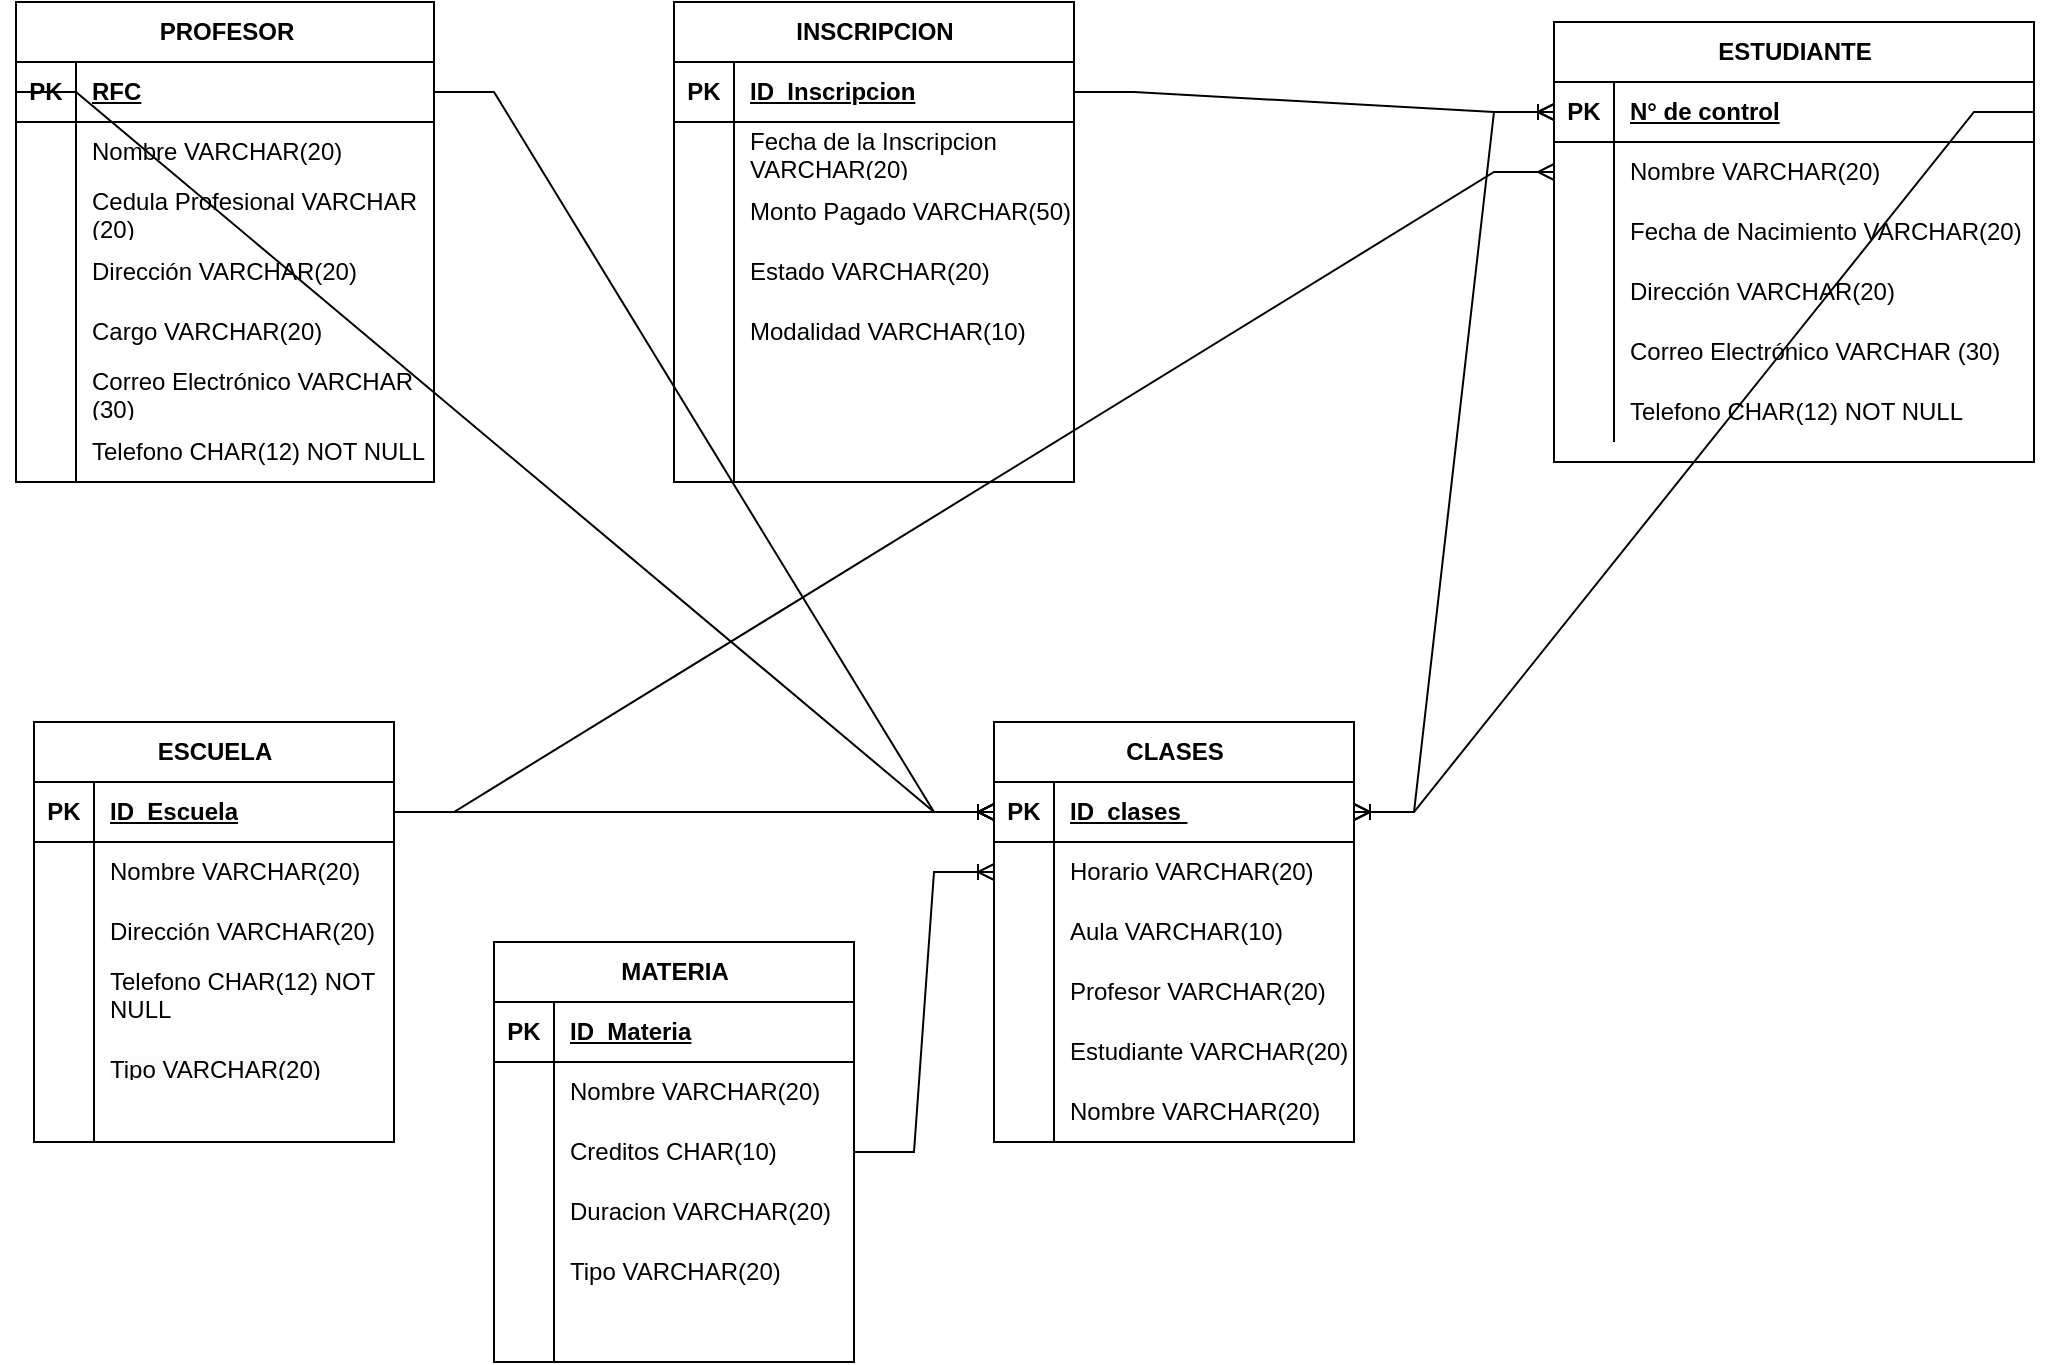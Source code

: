 <mxfile pages="2">
    <diagram id="R2lEEEUBdFMjLlhIrx00" name="Page-1">
        <mxGraphModel dx="1066" dy="804" grid="1" gridSize="10" guides="1" tooltips="1" connect="1" arrows="1" fold="1" page="1" pageScale="1" pageWidth="850" pageHeight="1100" math="0" shadow="0" extFonts="Permanent Marker^https://fonts.googleapis.com/css?family=Permanent+Marker">
            <root>
                <mxCell id="0"/>
                <mxCell id="1" parent="0"/>
                <mxCell id="OTSN-Emx2TomPqrCjVRR-14" value="INSCRIPCION" style="shape=table;startSize=30;container=1;collapsible=1;childLayout=tableLayout;fixedRows=1;rowLines=0;fontStyle=1;align=center;resizeLast=1;html=1;" parent="1" vertex="1">
                    <mxGeometry x="400" y="40" width="200" height="240" as="geometry"/>
                </mxCell>
                <mxCell id="OTSN-Emx2TomPqrCjVRR-15" value="" style="shape=tableRow;horizontal=0;startSize=0;swimlaneHead=0;swimlaneBody=0;fillColor=none;collapsible=0;dropTarget=0;points=[[0,0.5],[1,0.5]];portConstraint=eastwest;top=0;left=0;right=0;bottom=1;" parent="OTSN-Emx2TomPqrCjVRR-14" vertex="1">
                    <mxGeometry y="30" width="200" height="30" as="geometry"/>
                </mxCell>
                <mxCell id="OTSN-Emx2TomPqrCjVRR-16" value="PK" style="shape=partialRectangle;connectable=0;fillColor=none;top=0;left=0;bottom=0;right=0;fontStyle=1;overflow=hidden;whiteSpace=wrap;html=1;" parent="OTSN-Emx2TomPqrCjVRR-15" vertex="1">
                    <mxGeometry width="30" height="30" as="geometry">
                        <mxRectangle width="30" height="30" as="alternateBounds"/>
                    </mxGeometry>
                </mxCell>
                <mxCell id="OTSN-Emx2TomPqrCjVRR-17" value="ID_Inscripcion" style="shape=partialRectangle;connectable=0;fillColor=none;top=0;left=0;bottom=0;right=0;align=left;spacingLeft=6;fontStyle=5;overflow=hidden;whiteSpace=wrap;html=1;" parent="OTSN-Emx2TomPqrCjVRR-15" vertex="1">
                    <mxGeometry x="30" width="170" height="30" as="geometry">
                        <mxRectangle width="170" height="30" as="alternateBounds"/>
                    </mxGeometry>
                </mxCell>
                <mxCell id="OTSN-Emx2TomPqrCjVRR-18" value="" style="shape=tableRow;horizontal=0;startSize=0;swimlaneHead=0;swimlaneBody=0;fillColor=none;collapsible=0;dropTarget=0;points=[[0,0.5],[1,0.5]];portConstraint=eastwest;top=0;left=0;right=0;bottom=0;" parent="OTSN-Emx2TomPqrCjVRR-14" vertex="1">
                    <mxGeometry y="60" width="200" height="30" as="geometry"/>
                </mxCell>
                <mxCell id="OTSN-Emx2TomPqrCjVRR-19" value="" style="shape=partialRectangle;connectable=0;fillColor=none;top=0;left=0;bottom=0;right=0;editable=1;overflow=hidden;whiteSpace=wrap;html=1;" parent="OTSN-Emx2TomPqrCjVRR-18" vertex="1">
                    <mxGeometry width="30" height="30" as="geometry">
                        <mxRectangle width="30" height="30" as="alternateBounds"/>
                    </mxGeometry>
                </mxCell>
                <mxCell id="OTSN-Emx2TomPqrCjVRR-20" value="Fecha de la Inscripcion VARCHAR(20)" style="shape=partialRectangle;connectable=0;fillColor=none;top=0;left=0;bottom=0;right=0;align=left;spacingLeft=6;overflow=hidden;whiteSpace=wrap;html=1;" parent="OTSN-Emx2TomPqrCjVRR-18" vertex="1">
                    <mxGeometry x="30" width="170" height="30" as="geometry">
                        <mxRectangle width="170" height="30" as="alternateBounds"/>
                    </mxGeometry>
                </mxCell>
                <mxCell id="OTSN-Emx2TomPqrCjVRR-21" value="" style="shape=tableRow;horizontal=0;startSize=0;swimlaneHead=0;swimlaneBody=0;fillColor=none;collapsible=0;dropTarget=0;points=[[0,0.5],[1,0.5]];portConstraint=eastwest;top=0;left=0;right=0;bottom=0;" parent="OTSN-Emx2TomPqrCjVRR-14" vertex="1">
                    <mxGeometry y="90" width="200" height="30" as="geometry"/>
                </mxCell>
                <mxCell id="OTSN-Emx2TomPqrCjVRR-22" value="" style="shape=partialRectangle;connectable=0;fillColor=none;top=0;left=0;bottom=0;right=0;editable=1;overflow=hidden;whiteSpace=wrap;html=1;" parent="OTSN-Emx2TomPqrCjVRR-21" vertex="1">
                    <mxGeometry width="30" height="30" as="geometry">
                        <mxRectangle width="30" height="30" as="alternateBounds"/>
                    </mxGeometry>
                </mxCell>
                <mxCell id="OTSN-Emx2TomPqrCjVRR-23" value="Monto Pagado VARCHAR(50)" style="shape=partialRectangle;connectable=0;fillColor=none;top=0;left=0;bottom=0;right=0;align=left;spacingLeft=6;overflow=hidden;whiteSpace=wrap;html=1;" parent="OTSN-Emx2TomPqrCjVRR-21" vertex="1">
                    <mxGeometry x="30" width="170" height="30" as="geometry">
                        <mxRectangle width="170" height="30" as="alternateBounds"/>
                    </mxGeometry>
                </mxCell>
                <mxCell id="OTSN-Emx2TomPqrCjVRR-24" value="" style="shape=tableRow;horizontal=0;startSize=0;swimlaneHead=0;swimlaneBody=0;fillColor=none;collapsible=0;dropTarget=0;points=[[0,0.5],[1,0.5]];portConstraint=eastwest;top=0;left=0;right=0;bottom=0;" parent="OTSN-Emx2TomPqrCjVRR-14" vertex="1">
                    <mxGeometry y="120" width="200" height="30" as="geometry"/>
                </mxCell>
                <mxCell id="OTSN-Emx2TomPqrCjVRR-25" value="" style="shape=partialRectangle;connectable=0;fillColor=none;top=0;left=0;bottom=0;right=0;editable=1;overflow=hidden;whiteSpace=wrap;html=1;" parent="OTSN-Emx2TomPqrCjVRR-24" vertex="1">
                    <mxGeometry width="30" height="30" as="geometry">
                        <mxRectangle width="30" height="30" as="alternateBounds"/>
                    </mxGeometry>
                </mxCell>
                <mxCell id="OTSN-Emx2TomPqrCjVRR-26" value="Estado VARCHAR(20)" style="shape=partialRectangle;connectable=0;fillColor=none;top=0;left=0;bottom=0;right=0;align=left;spacingLeft=6;overflow=hidden;whiteSpace=wrap;html=1;" parent="OTSN-Emx2TomPqrCjVRR-24" vertex="1">
                    <mxGeometry x="30" width="170" height="30" as="geometry">
                        <mxRectangle width="170" height="30" as="alternateBounds"/>
                    </mxGeometry>
                </mxCell>
                <mxCell id="OTSN-Emx2TomPqrCjVRR-98" style="shape=tableRow;horizontal=0;startSize=0;swimlaneHead=0;swimlaneBody=0;fillColor=none;collapsible=0;dropTarget=0;points=[[0,0.5],[1,0.5]];portConstraint=eastwest;top=0;left=0;right=0;bottom=0;" parent="OTSN-Emx2TomPqrCjVRR-14" vertex="1">
                    <mxGeometry y="150" width="200" height="30" as="geometry"/>
                </mxCell>
                <mxCell id="OTSN-Emx2TomPqrCjVRR-99" style="shape=partialRectangle;connectable=0;fillColor=none;top=0;left=0;bottom=0;right=0;editable=1;overflow=hidden;whiteSpace=wrap;html=1;" parent="OTSN-Emx2TomPqrCjVRR-98" vertex="1">
                    <mxGeometry width="30" height="30" as="geometry">
                        <mxRectangle width="30" height="30" as="alternateBounds"/>
                    </mxGeometry>
                </mxCell>
                <mxCell id="OTSN-Emx2TomPqrCjVRR-100" value="Modalidad VARCHAR(10)" style="shape=partialRectangle;connectable=0;fillColor=none;top=0;left=0;bottom=0;right=0;align=left;spacingLeft=6;overflow=hidden;whiteSpace=wrap;html=1;" parent="OTSN-Emx2TomPqrCjVRR-98" vertex="1">
                    <mxGeometry x="30" width="170" height="30" as="geometry">
                        <mxRectangle width="170" height="30" as="alternateBounds"/>
                    </mxGeometry>
                </mxCell>
                <mxCell id="OTSN-Emx2TomPqrCjVRR-101" style="shape=tableRow;horizontal=0;startSize=0;swimlaneHead=0;swimlaneBody=0;fillColor=none;collapsible=0;dropTarget=0;points=[[0,0.5],[1,0.5]];portConstraint=eastwest;top=0;left=0;right=0;bottom=0;" parent="OTSN-Emx2TomPqrCjVRR-14" vertex="1">
                    <mxGeometry y="180" width="200" height="30" as="geometry"/>
                </mxCell>
                <mxCell id="OTSN-Emx2TomPqrCjVRR-102" style="shape=partialRectangle;connectable=0;fillColor=none;top=0;left=0;bottom=0;right=0;editable=1;overflow=hidden;whiteSpace=wrap;html=1;" parent="OTSN-Emx2TomPqrCjVRR-101" vertex="1">
                    <mxGeometry width="30" height="30" as="geometry">
                        <mxRectangle width="30" height="30" as="alternateBounds"/>
                    </mxGeometry>
                </mxCell>
                <mxCell id="OTSN-Emx2TomPqrCjVRR-103" style="shape=partialRectangle;connectable=0;fillColor=none;top=0;left=0;bottom=0;right=0;align=left;spacingLeft=6;overflow=hidden;whiteSpace=wrap;html=1;" parent="OTSN-Emx2TomPqrCjVRR-101" vertex="1">
                    <mxGeometry x="30" width="170" height="30" as="geometry">
                        <mxRectangle width="170" height="30" as="alternateBounds"/>
                    </mxGeometry>
                </mxCell>
                <mxCell id="OTSN-Emx2TomPqrCjVRR-139" style="shape=tableRow;horizontal=0;startSize=0;swimlaneHead=0;swimlaneBody=0;fillColor=none;collapsible=0;dropTarget=0;points=[[0,0.5],[1,0.5]];portConstraint=eastwest;top=0;left=0;right=0;bottom=0;" parent="OTSN-Emx2TomPqrCjVRR-14" vertex="1">
                    <mxGeometry y="210" width="200" height="30" as="geometry"/>
                </mxCell>
                <mxCell id="OTSN-Emx2TomPqrCjVRR-140" style="shape=partialRectangle;connectable=0;fillColor=none;top=0;left=0;bottom=0;right=0;editable=1;overflow=hidden;whiteSpace=wrap;html=1;" parent="OTSN-Emx2TomPqrCjVRR-139" vertex="1">
                    <mxGeometry width="30" height="30" as="geometry">
                        <mxRectangle width="30" height="30" as="alternateBounds"/>
                    </mxGeometry>
                </mxCell>
                <mxCell id="OTSN-Emx2TomPqrCjVRR-141" style="shape=partialRectangle;connectable=0;fillColor=none;top=0;left=0;bottom=0;right=0;align=left;spacingLeft=6;overflow=hidden;whiteSpace=wrap;html=1;" parent="OTSN-Emx2TomPqrCjVRR-139" vertex="1">
                    <mxGeometry x="30" width="170" height="30" as="geometry">
                        <mxRectangle width="170" height="30" as="alternateBounds"/>
                    </mxGeometry>
                </mxCell>
                <mxCell id="OTSN-Emx2TomPqrCjVRR-27" value="ESTUDIANTE" style="shape=table;startSize=30;container=1;collapsible=1;childLayout=tableLayout;fixedRows=1;rowLines=0;fontStyle=1;align=center;resizeLast=1;html=1;" parent="1" vertex="1">
                    <mxGeometry x="840" y="50" width="240" height="220" as="geometry"/>
                </mxCell>
                <mxCell id="OTSN-Emx2TomPqrCjVRR-28" value="" style="shape=tableRow;horizontal=0;startSize=0;swimlaneHead=0;swimlaneBody=0;fillColor=none;collapsible=0;dropTarget=0;points=[[0,0.5],[1,0.5]];portConstraint=eastwest;top=0;left=0;right=0;bottom=1;" parent="OTSN-Emx2TomPqrCjVRR-27" vertex="1">
                    <mxGeometry y="30" width="240" height="30" as="geometry"/>
                </mxCell>
                <mxCell id="OTSN-Emx2TomPqrCjVRR-29" value="PK" style="shape=partialRectangle;connectable=0;fillColor=none;top=0;left=0;bottom=0;right=0;fontStyle=1;overflow=hidden;whiteSpace=wrap;html=1;" parent="OTSN-Emx2TomPqrCjVRR-28" vertex="1">
                    <mxGeometry width="30" height="30" as="geometry">
                        <mxRectangle width="30" height="30" as="alternateBounds"/>
                    </mxGeometry>
                </mxCell>
                <mxCell id="OTSN-Emx2TomPqrCjVRR-30" value="N° de control" style="shape=partialRectangle;connectable=0;fillColor=none;top=0;left=0;bottom=0;right=0;align=left;spacingLeft=6;fontStyle=5;overflow=hidden;whiteSpace=wrap;html=1;" parent="OTSN-Emx2TomPqrCjVRR-28" vertex="1">
                    <mxGeometry x="30" width="210" height="30" as="geometry">
                        <mxRectangle width="210" height="30" as="alternateBounds"/>
                    </mxGeometry>
                </mxCell>
                <mxCell id="OTSN-Emx2TomPqrCjVRR-31" value="" style="shape=tableRow;horizontal=0;startSize=0;swimlaneHead=0;swimlaneBody=0;fillColor=none;collapsible=0;dropTarget=0;points=[[0,0.5],[1,0.5]];portConstraint=eastwest;top=0;left=0;right=0;bottom=0;" parent="OTSN-Emx2TomPqrCjVRR-27" vertex="1">
                    <mxGeometry y="60" width="240" height="30" as="geometry"/>
                </mxCell>
                <mxCell id="OTSN-Emx2TomPqrCjVRR-32" value="" style="shape=partialRectangle;connectable=0;fillColor=none;top=0;left=0;bottom=0;right=0;editable=1;overflow=hidden;whiteSpace=wrap;html=1;" parent="OTSN-Emx2TomPqrCjVRR-31" vertex="1">
                    <mxGeometry width="30" height="30" as="geometry">
                        <mxRectangle width="30" height="30" as="alternateBounds"/>
                    </mxGeometry>
                </mxCell>
                <mxCell id="OTSN-Emx2TomPqrCjVRR-33" value="Nombre&amp;nbsp;VARCHAR(20)" style="shape=partialRectangle;connectable=0;fillColor=none;top=0;left=0;bottom=0;right=0;align=left;spacingLeft=6;overflow=hidden;whiteSpace=wrap;html=1;" parent="OTSN-Emx2TomPqrCjVRR-31" vertex="1">
                    <mxGeometry x="30" width="210" height="30" as="geometry">
                        <mxRectangle width="210" height="30" as="alternateBounds"/>
                    </mxGeometry>
                </mxCell>
                <mxCell id="OTSN-Emx2TomPqrCjVRR-34" value="" style="shape=tableRow;horizontal=0;startSize=0;swimlaneHead=0;swimlaneBody=0;fillColor=none;collapsible=0;dropTarget=0;points=[[0,0.5],[1,0.5]];portConstraint=eastwest;top=0;left=0;right=0;bottom=0;" parent="OTSN-Emx2TomPqrCjVRR-27" vertex="1">
                    <mxGeometry y="90" width="240" height="30" as="geometry"/>
                </mxCell>
                <mxCell id="OTSN-Emx2TomPqrCjVRR-35" value="" style="shape=partialRectangle;connectable=0;fillColor=none;top=0;left=0;bottom=0;right=0;editable=1;overflow=hidden;whiteSpace=wrap;html=1;" parent="OTSN-Emx2TomPqrCjVRR-34" vertex="1">
                    <mxGeometry width="30" height="30" as="geometry">
                        <mxRectangle width="30" height="30" as="alternateBounds"/>
                    </mxGeometry>
                </mxCell>
                <mxCell id="OTSN-Emx2TomPqrCjVRR-36" value="Fecha de Nacimiento VARCHAR(20)" style="shape=partialRectangle;connectable=0;fillColor=none;top=0;left=0;bottom=0;right=0;align=left;spacingLeft=6;overflow=hidden;whiteSpace=wrap;html=1;" parent="OTSN-Emx2TomPqrCjVRR-34" vertex="1">
                    <mxGeometry x="30" width="210" height="30" as="geometry">
                        <mxRectangle width="210" height="30" as="alternateBounds"/>
                    </mxGeometry>
                </mxCell>
                <mxCell id="OTSN-Emx2TomPqrCjVRR-37" value="" style="shape=tableRow;horizontal=0;startSize=0;swimlaneHead=0;swimlaneBody=0;fillColor=none;collapsible=0;dropTarget=0;points=[[0,0.5],[1,0.5]];portConstraint=eastwest;top=0;left=0;right=0;bottom=0;" parent="OTSN-Emx2TomPqrCjVRR-27" vertex="1">
                    <mxGeometry y="120" width="240" height="30" as="geometry"/>
                </mxCell>
                <mxCell id="OTSN-Emx2TomPqrCjVRR-38" value="" style="shape=partialRectangle;connectable=0;fillColor=none;top=0;left=0;bottom=0;right=0;editable=1;overflow=hidden;whiteSpace=wrap;html=1;" parent="OTSN-Emx2TomPqrCjVRR-37" vertex="1">
                    <mxGeometry width="30" height="30" as="geometry">
                        <mxRectangle width="30" height="30" as="alternateBounds"/>
                    </mxGeometry>
                </mxCell>
                <mxCell id="OTSN-Emx2TomPqrCjVRR-39" value="Dirección&amp;nbsp;VARCHAR(20)" style="shape=partialRectangle;connectable=0;fillColor=none;top=0;left=0;bottom=0;right=0;align=left;spacingLeft=6;overflow=hidden;whiteSpace=wrap;html=1;" parent="OTSN-Emx2TomPqrCjVRR-37" vertex="1">
                    <mxGeometry x="30" width="210" height="30" as="geometry">
                        <mxRectangle width="210" height="30" as="alternateBounds"/>
                    </mxGeometry>
                </mxCell>
                <mxCell id="OTSN-Emx2TomPqrCjVRR-104" style="shape=tableRow;horizontal=0;startSize=0;swimlaneHead=0;swimlaneBody=0;fillColor=none;collapsible=0;dropTarget=0;points=[[0,0.5],[1,0.5]];portConstraint=eastwest;top=0;left=0;right=0;bottom=0;" parent="OTSN-Emx2TomPqrCjVRR-27" vertex="1">
                    <mxGeometry y="150" width="240" height="30" as="geometry"/>
                </mxCell>
                <mxCell id="OTSN-Emx2TomPqrCjVRR-105" style="shape=partialRectangle;connectable=0;fillColor=none;top=0;left=0;bottom=0;right=0;editable=1;overflow=hidden;whiteSpace=wrap;html=1;" parent="OTSN-Emx2TomPqrCjVRR-104" vertex="1">
                    <mxGeometry width="30" height="30" as="geometry">
                        <mxRectangle width="30" height="30" as="alternateBounds"/>
                    </mxGeometry>
                </mxCell>
                <mxCell id="OTSN-Emx2TomPqrCjVRR-106" value="Correo Electrónico&amp;nbsp;VARCHAR (30)" style="shape=partialRectangle;connectable=0;fillColor=none;top=0;left=0;bottom=0;right=0;align=left;spacingLeft=6;overflow=hidden;whiteSpace=wrap;html=1;" parent="OTSN-Emx2TomPqrCjVRR-104" vertex="1">
                    <mxGeometry x="30" width="210" height="30" as="geometry">
                        <mxRectangle width="210" height="30" as="alternateBounds"/>
                    </mxGeometry>
                </mxCell>
                <mxCell id="OTSN-Emx2TomPqrCjVRR-107" style="shape=tableRow;horizontal=0;startSize=0;swimlaneHead=0;swimlaneBody=0;fillColor=none;collapsible=0;dropTarget=0;points=[[0,0.5],[1,0.5]];portConstraint=eastwest;top=0;left=0;right=0;bottom=0;" parent="OTSN-Emx2TomPqrCjVRR-27" vertex="1">
                    <mxGeometry y="180" width="240" height="30" as="geometry"/>
                </mxCell>
                <mxCell id="OTSN-Emx2TomPqrCjVRR-108" value="" style="shape=partialRectangle;connectable=0;fillColor=none;top=0;left=0;bottom=0;right=0;editable=1;overflow=hidden;whiteSpace=wrap;html=1;" parent="OTSN-Emx2TomPqrCjVRR-107" vertex="1">
                    <mxGeometry width="30" height="30" as="geometry">
                        <mxRectangle width="30" height="30" as="alternateBounds"/>
                    </mxGeometry>
                </mxCell>
                <mxCell id="OTSN-Emx2TomPqrCjVRR-109" value="Telefono CHAR(12) NOT NULL" style="shape=partialRectangle;connectable=0;fillColor=none;top=0;left=0;bottom=0;right=0;align=left;spacingLeft=6;overflow=hidden;whiteSpace=wrap;html=1;" parent="OTSN-Emx2TomPqrCjVRR-107" vertex="1">
                    <mxGeometry x="30" width="210" height="30" as="geometry">
                        <mxRectangle width="210" height="30" as="alternateBounds"/>
                    </mxGeometry>
                </mxCell>
                <mxCell id="OTSN-Emx2TomPqrCjVRR-53" value="MATERIA" style="shape=table;startSize=30;container=1;collapsible=1;childLayout=tableLayout;fixedRows=1;rowLines=0;fontStyle=1;align=center;resizeLast=1;html=1;" parent="1" vertex="1">
                    <mxGeometry x="310" y="510" width="180" height="210" as="geometry"/>
                </mxCell>
                <mxCell id="OTSN-Emx2TomPqrCjVRR-54" value="" style="shape=tableRow;horizontal=0;startSize=0;swimlaneHead=0;swimlaneBody=0;fillColor=none;collapsible=0;dropTarget=0;points=[[0,0.5],[1,0.5]];portConstraint=eastwest;top=0;left=0;right=0;bottom=1;" parent="OTSN-Emx2TomPqrCjVRR-53" vertex="1">
                    <mxGeometry y="30" width="180" height="30" as="geometry"/>
                </mxCell>
                <mxCell id="OTSN-Emx2TomPqrCjVRR-55" value="PK" style="shape=partialRectangle;connectable=0;fillColor=none;top=0;left=0;bottom=0;right=0;fontStyle=1;overflow=hidden;whiteSpace=wrap;html=1;" parent="OTSN-Emx2TomPqrCjVRR-54" vertex="1">
                    <mxGeometry width="30" height="30" as="geometry">
                        <mxRectangle width="30" height="30" as="alternateBounds"/>
                    </mxGeometry>
                </mxCell>
                <mxCell id="OTSN-Emx2TomPqrCjVRR-56" value="ID_Materia" style="shape=partialRectangle;connectable=0;fillColor=none;top=0;left=0;bottom=0;right=0;align=left;spacingLeft=6;fontStyle=5;overflow=hidden;whiteSpace=wrap;html=1;" parent="OTSN-Emx2TomPqrCjVRR-54" vertex="1">
                    <mxGeometry x="30" width="150" height="30" as="geometry">
                        <mxRectangle width="150" height="30" as="alternateBounds"/>
                    </mxGeometry>
                </mxCell>
                <mxCell id="OTSN-Emx2TomPqrCjVRR-57" value="" style="shape=tableRow;horizontal=0;startSize=0;swimlaneHead=0;swimlaneBody=0;fillColor=none;collapsible=0;dropTarget=0;points=[[0,0.5],[1,0.5]];portConstraint=eastwest;top=0;left=0;right=0;bottom=0;" parent="OTSN-Emx2TomPqrCjVRR-53" vertex="1">
                    <mxGeometry y="60" width="180" height="30" as="geometry"/>
                </mxCell>
                <mxCell id="OTSN-Emx2TomPqrCjVRR-58" value="" style="shape=partialRectangle;connectable=0;fillColor=none;top=0;left=0;bottom=0;right=0;editable=1;overflow=hidden;whiteSpace=wrap;html=1;" parent="OTSN-Emx2TomPqrCjVRR-57" vertex="1">
                    <mxGeometry width="30" height="30" as="geometry">
                        <mxRectangle width="30" height="30" as="alternateBounds"/>
                    </mxGeometry>
                </mxCell>
                <mxCell id="OTSN-Emx2TomPqrCjVRR-59" value="Nombre VARCHAR(20)" style="shape=partialRectangle;connectable=0;fillColor=none;top=0;left=0;bottom=0;right=0;align=left;spacingLeft=6;overflow=hidden;whiteSpace=wrap;html=1;" parent="OTSN-Emx2TomPqrCjVRR-57" vertex="1">
                    <mxGeometry x="30" width="150" height="30" as="geometry">
                        <mxRectangle width="150" height="30" as="alternateBounds"/>
                    </mxGeometry>
                </mxCell>
                <mxCell id="OTSN-Emx2TomPqrCjVRR-60" value="" style="shape=tableRow;horizontal=0;startSize=0;swimlaneHead=0;swimlaneBody=0;fillColor=none;collapsible=0;dropTarget=0;points=[[0,0.5],[1,0.5]];portConstraint=eastwest;top=0;left=0;right=0;bottom=0;" parent="OTSN-Emx2TomPqrCjVRR-53" vertex="1">
                    <mxGeometry y="90" width="180" height="30" as="geometry"/>
                </mxCell>
                <mxCell id="OTSN-Emx2TomPqrCjVRR-61" value="" style="shape=partialRectangle;connectable=0;fillColor=none;top=0;left=0;bottom=0;right=0;editable=1;overflow=hidden;whiteSpace=wrap;html=1;" parent="OTSN-Emx2TomPqrCjVRR-60" vertex="1">
                    <mxGeometry width="30" height="30" as="geometry">
                        <mxRectangle width="30" height="30" as="alternateBounds"/>
                    </mxGeometry>
                </mxCell>
                <mxCell id="OTSN-Emx2TomPqrCjVRR-62" value="Creditos CHAR(10)" style="shape=partialRectangle;connectable=0;fillColor=none;top=0;left=0;bottom=0;right=0;align=left;spacingLeft=6;overflow=hidden;whiteSpace=wrap;html=1;" parent="OTSN-Emx2TomPqrCjVRR-60" vertex="1">
                    <mxGeometry x="30" width="150" height="30" as="geometry">
                        <mxRectangle width="150" height="30" as="alternateBounds"/>
                    </mxGeometry>
                </mxCell>
                <mxCell id="OTSN-Emx2TomPqrCjVRR-63" value="" style="shape=tableRow;horizontal=0;startSize=0;swimlaneHead=0;swimlaneBody=0;fillColor=none;collapsible=0;dropTarget=0;points=[[0,0.5],[1,0.5]];portConstraint=eastwest;top=0;left=0;right=0;bottom=0;" parent="OTSN-Emx2TomPqrCjVRR-53" vertex="1">
                    <mxGeometry y="120" width="180" height="30" as="geometry"/>
                </mxCell>
                <mxCell id="OTSN-Emx2TomPqrCjVRR-64" value="" style="shape=partialRectangle;connectable=0;fillColor=none;top=0;left=0;bottom=0;right=0;editable=1;overflow=hidden;whiteSpace=wrap;html=1;" parent="OTSN-Emx2TomPqrCjVRR-63" vertex="1">
                    <mxGeometry width="30" height="30" as="geometry">
                        <mxRectangle width="30" height="30" as="alternateBounds"/>
                    </mxGeometry>
                </mxCell>
                <mxCell id="OTSN-Emx2TomPqrCjVRR-65" value="Duracion VARCHAR(20)" style="shape=partialRectangle;connectable=0;fillColor=none;top=0;left=0;bottom=0;right=0;align=left;spacingLeft=6;overflow=hidden;whiteSpace=wrap;html=1;" parent="OTSN-Emx2TomPqrCjVRR-63" vertex="1">
                    <mxGeometry x="30" width="150" height="30" as="geometry">
                        <mxRectangle width="150" height="30" as="alternateBounds"/>
                    </mxGeometry>
                </mxCell>
                <mxCell id="OTSN-Emx2TomPqrCjVRR-148" style="shape=tableRow;horizontal=0;startSize=0;swimlaneHead=0;swimlaneBody=0;fillColor=none;collapsible=0;dropTarget=0;points=[[0,0.5],[1,0.5]];portConstraint=eastwest;top=0;left=0;right=0;bottom=0;" parent="OTSN-Emx2TomPqrCjVRR-53" vertex="1">
                    <mxGeometry y="150" width="180" height="30" as="geometry"/>
                </mxCell>
                <mxCell id="OTSN-Emx2TomPqrCjVRR-149" style="shape=partialRectangle;connectable=0;fillColor=none;top=0;left=0;bottom=0;right=0;editable=1;overflow=hidden;whiteSpace=wrap;html=1;" parent="OTSN-Emx2TomPqrCjVRR-148" vertex="1">
                    <mxGeometry width="30" height="30" as="geometry">
                        <mxRectangle width="30" height="30" as="alternateBounds"/>
                    </mxGeometry>
                </mxCell>
                <mxCell id="OTSN-Emx2TomPqrCjVRR-150" value="Tipo VARCHAR(20)" style="shape=partialRectangle;connectable=0;fillColor=none;top=0;left=0;bottom=0;right=0;align=left;spacingLeft=6;overflow=hidden;whiteSpace=wrap;html=1;" parent="OTSN-Emx2TomPqrCjVRR-148" vertex="1">
                    <mxGeometry x="30" width="150" height="30" as="geometry">
                        <mxRectangle width="150" height="30" as="alternateBounds"/>
                    </mxGeometry>
                </mxCell>
                <mxCell id="OTSN-Emx2TomPqrCjVRR-151" style="shape=tableRow;horizontal=0;startSize=0;swimlaneHead=0;swimlaneBody=0;fillColor=none;collapsible=0;dropTarget=0;points=[[0,0.5],[1,0.5]];portConstraint=eastwest;top=0;left=0;right=0;bottom=0;" parent="OTSN-Emx2TomPqrCjVRR-53" vertex="1">
                    <mxGeometry y="180" width="180" height="30" as="geometry"/>
                </mxCell>
                <mxCell id="OTSN-Emx2TomPqrCjVRR-152" style="shape=partialRectangle;connectable=0;fillColor=none;top=0;left=0;bottom=0;right=0;editable=1;overflow=hidden;whiteSpace=wrap;html=1;" parent="OTSN-Emx2TomPqrCjVRR-151" vertex="1">
                    <mxGeometry width="30" height="30" as="geometry">
                        <mxRectangle width="30" height="30" as="alternateBounds"/>
                    </mxGeometry>
                </mxCell>
                <mxCell id="OTSN-Emx2TomPqrCjVRR-153" style="shape=partialRectangle;connectable=0;fillColor=none;top=0;left=0;bottom=0;right=0;align=left;spacingLeft=6;overflow=hidden;whiteSpace=wrap;html=1;" parent="OTSN-Emx2TomPqrCjVRR-151" vertex="1">
                    <mxGeometry x="30" width="150" height="30" as="geometry">
                        <mxRectangle width="150" height="30" as="alternateBounds"/>
                    </mxGeometry>
                </mxCell>
                <mxCell id="OTSN-Emx2TomPqrCjVRR-66" value="CLASES" style="shape=table;startSize=30;container=1;collapsible=1;childLayout=tableLayout;fixedRows=1;rowLines=0;fontStyle=1;align=center;resizeLast=1;html=1;" parent="1" vertex="1">
                    <mxGeometry x="560" y="400" width="180" height="210" as="geometry"/>
                </mxCell>
                <mxCell id="OTSN-Emx2TomPqrCjVRR-67" value="" style="shape=tableRow;horizontal=0;startSize=0;swimlaneHead=0;swimlaneBody=0;fillColor=none;collapsible=0;dropTarget=0;points=[[0,0.5],[1,0.5]];portConstraint=eastwest;top=0;left=0;right=0;bottom=1;" parent="OTSN-Emx2TomPqrCjVRR-66" vertex="1">
                    <mxGeometry y="30" width="180" height="30" as="geometry"/>
                </mxCell>
                <mxCell id="OTSN-Emx2TomPqrCjVRR-68" value="PK" style="shape=partialRectangle;connectable=0;fillColor=none;top=0;left=0;bottom=0;right=0;fontStyle=1;overflow=hidden;whiteSpace=wrap;html=1;" parent="OTSN-Emx2TomPqrCjVRR-67" vertex="1">
                    <mxGeometry width="30" height="30" as="geometry">
                        <mxRectangle width="30" height="30" as="alternateBounds"/>
                    </mxGeometry>
                </mxCell>
                <mxCell id="OTSN-Emx2TomPqrCjVRR-69" value="ID_clases&amp;nbsp;" style="shape=partialRectangle;connectable=0;fillColor=none;top=0;left=0;bottom=0;right=0;align=left;spacingLeft=6;fontStyle=5;overflow=hidden;whiteSpace=wrap;html=1;" parent="OTSN-Emx2TomPqrCjVRR-67" vertex="1">
                    <mxGeometry x="30" width="150" height="30" as="geometry">
                        <mxRectangle width="150" height="30" as="alternateBounds"/>
                    </mxGeometry>
                </mxCell>
                <mxCell id="OTSN-Emx2TomPqrCjVRR-70" value="" style="shape=tableRow;horizontal=0;startSize=0;swimlaneHead=0;swimlaneBody=0;fillColor=none;collapsible=0;dropTarget=0;points=[[0,0.5],[1,0.5]];portConstraint=eastwest;top=0;left=0;right=0;bottom=0;" parent="OTSN-Emx2TomPqrCjVRR-66" vertex="1">
                    <mxGeometry y="60" width="180" height="30" as="geometry"/>
                </mxCell>
                <mxCell id="OTSN-Emx2TomPqrCjVRR-71" value="" style="shape=partialRectangle;connectable=0;fillColor=none;top=0;left=0;bottom=0;right=0;editable=1;overflow=hidden;whiteSpace=wrap;html=1;" parent="OTSN-Emx2TomPqrCjVRR-70" vertex="1">
                    <mxGeometry width="30" height="30" as="geometry">
                        <mxRectangle width="30" height="30" as="alternateBounds"/>
                    </mxGeometry>
                </mxCell>
                <mxCell id="OTSN-Emx2TomPqrCjVRR-72" value="Horario VARCHAR(20)" style="shape=partialRectangle;connectable=0;fillColor=none;top=0;left=0;bottom=0;right=0;align=left;spacingLeft=6;overflow=hidden;whiteSpace=wrap;html=1;" parent="OTSN-Emx2TomPqrCjVRR-70" vertex="1">
                    <mxGeometry x="30" width="150" height="30" as="geometry">
                        <mxRectangle width="150" height="30" as="alternateBounds"/>
                    </mxGeometry>
                </mxCell>
                <mxCell id="OTSN-Emx2TomPqrCjVRR-73" value="" style="shape=tableRow;horizontal=0;startSize=0;swimlaneHead=0;swimlaneBody=0;fillColor=none;collapsible=0;dropTarget=0;points=[[0,0.5],[1,0.5]];portConstraint=eastwest;top=0;left=0;right=0;bottom=0;" parent="OTSN-Emx2TomPqrCjVRR-66" vertex="1">
                    <mxGeometry y="90" width="180" height="30" as="geometry"/>
                </mxCell>
                <mxCell id="OTSN-Emx2TomPqrCjVRR-74" value="" style="shape=partialRectangle;connectable=0;fillColor=none;top=0;left=0;bottom=0;right=0;editable=1;overflow=hidden;whiteSpace=wrap;html=1;" parent="OTSN-Emx2TomPqrCjVRR-73" vertex="1">
                    <mxGeometry width="30" height="30" as="geometry">
                        <mxRectangle width="30" height="30" as="alternateBounds"/>
                    </mxGeometry>
                </mxCell>
                <mxCell id="OTSN-Emx2TomPqrCjVRR-75" value="Aula VARCHAR(10)" style="shape=partialRectangle;connectable=0;fillColor=none;top=0;left=0;bottom=0;right=0;align=left;spacingLeft=6;overflow=hidden;whiteSpace=wrap;html=1;" parent="OTSN-Emx2TomPqrCjVRR-73" vertex="1">
                    <mxGeometry x="30" width="150" height="30" as="geometry">
                        <mxRectangle width="150" height="30" as="alternateBounds"/>
                    </mxGeometry>
                </mxCell>
                <mxCell id="OTSN-Emx2TomPqrCjVRR-76" value="" style="shape=tableRow;horizontal=0;startSize=0;swimlaneHead=0;swimlaneBody=0;fillColor=none;collapsible=0;dropTarget=0;points=[[0,0.5],[1,0.5]];portConstraint=eastwest;top=0;left=0;right=0;bottom=0;" parent="OTSN-Emx2TomPqrCjVRR-66" vertex="1">
                    <mxGeometry y="120" width="180" height="30" as="geometry"/>
                </mxCell>
                <mxCell id="OTSN-Emx2TomPqrCjVRR-77" value="" style="shape=partialRectangle;connectable=0;fillColor=none;top=0;left=0;bottom=0;right=0;editable=1;overflow=hidden;whiteSpace=wrap;html=1;" parent="OTSN-Emx2TomPqrCjVRR-76" vertex="1">
                    <mxGeometry width="30" height="30" as="geometry">
                        <mxRectangle width="30" height="30" as="alternateBounds"/>
                    </mxGeometry>
                </mxCell>
                <mxCell id="OTSN-Emx2TomPqrCjVRR-78" value="Profesor VARCHAR(20)" style="shape=partialRectangle;connectable=0;fillColor=none;top=0;left=0;bottom=0;right=0;align=left;spacingLeft=6;overflow=hidden;whiteSpace=wrap;html=1;" parent="OTSN-Emx2TomPqrCjVRR-76" vertex="1">
                    <mxGeometry x="30" width="150" height="30" as="geometry">
                        <mxRectangle width="150" height="30" as="alternateBounds"/>
                    </mxGeometry>
                </mxCell>
                <mxCell id="OTSN-Emx2TomPqrCjVRR-142" style="shape=tableRow;horizontal=0;startSize=0;swimlaneHead=0;swimlaneBody=0;fillColor=none;collapsible=0;dropTarget=0;points=[[0,0.5],[1,0.5]];portConstraint=eastwest;top=0;left=0;right=0;bottom=0;" parent="OTSN-Emx2TomPqrCjVRR-66" vertex="1">
                    <mxGeometry y="150" width="180" height="30" as="geometry"/>
                </mxCell>
                <mxCell id="OTSN-Emx2TomPqrCjVRR-143" style="shape=partialRectangle;connectable=0;fillColor=none;top=0;left=0;bottom=0;right=0;editable=1;overflow=hidden;whiteSpace=wrap;html=1;" parent="OTSN-Emx2TomPqrCjVRR-142" vertex="1">
                    <mxGeometry width="30" height="30" as="geometry">
                        <mxRectangle width="30" height="30" as="alternateBounds"/>
                    </mxGeometry>
                </mxCell>
                <mxCell id="OTSN-Emx2TomPqrCjVRR-144" value="Estudiante VARCHAR(20)" style="shape=partialRectangle;connectable=0;fillColor=none;top=0;left=0;bottom=0;right=0;align=left;spacingLeft=6;overflow=hidden;whiteSpace=wrap;html=1;" parent="OTSN-Emx2TomPqrCjVRR-142" vertex="1">
                    <mxGeometry x="30" width="150" height="30" as="geometry">
                        <mxRectangle width="150" height="30" as="alternateBounds"/>
                    </mxGeometry>
                </mxCell>
                <mxCell id="OTSN-Emx2TomPqrCjVRR-145" style="shape=tableRow;horizontal=0;startSize=0;swimlaneHead=0;swimlaneBody=0;fillColor=none;collapsible=0;dropTarget=0;points=[[0,0.5],[1,0.5]];portConstraint=eastwest;top=0;left=0;right=0;bottom=0;" parent="OTSN-Emx2TomPqrCjVRR-66" vertex="1">
                    <mxGeometry y="180" width="180" height="30" as="geometry"/>
                </mxCell>
                <mxCell id="OTSN-Emx2TomPqrCjVRR-146" style="shape=partialRectangle;connectable=0;fillColor=none;top=0;left=0;bottom=0;right=0;editable=1;overflow=hidden;whiteSpace=wrap;html=1;" parent="OTSN-Emx2TomPqrCjVRR-145" vertex="1">
                    <mxGeometry width="30" height="30" as="geometry">
                        <mxRectangle width="30" height="30" as="alternateBounds"/>
                    </mxGeometry>
                </mxCell>
                <mxCell id="OTSN-Emx2TomPqrCjVRR-147" value="Nombre VARCHAR(20)" style="shape=partialRectangle;connectable=0;fillColor=none;top=0;left=0;bottom=0;right=0;align=left;spacingLeft=6;overflow=hidden;whiteSpace=wrap;html=1;" parent="OTSN-Emx2TomPqrCjVRR-145" vertex="1">
                    <mxGeometry x="30" width="150" height="30" as="geometry">
                        <mxRectangle width="150" height="30" as="alternateBounds"/>
                    </mxGeometry>
                </mxCell>
                <mxCell id="OTSN-Emx2TomPqrCjVRR-79" value="ESCUELA" style="shape=table;startSize=30;container=1;collapsible=1;childLayout=tableLayout;fixedRows=1;rowLines=0;fontStyle=1;align=center;resizeLast=1;html=1;" parent="1" vertex="1">
                    <mxGeometry x="80" y="400" width="180" height="210" as="geometry"/>
                </mxCell>
                <mxCell id="OTSN-Emx2TomPqrCjVRR-80" value="" style="shape=tableRow;horizontal=0;startSize=0;swimlaneHead=0;swimlaneBody=0;fillColor=none;collapsible=0;dropTarget=0;points=[[0,0.5],[1,0.5]];portConstraint=eastwest;top=0;left=0;right=0;bottom=1;" parent="OTSN-Emx2TomPqrCjVRR-79" vertex="1">
                    <mxGeometry y="30" width="180" height="30" as="geometry"/>
                </mxCell>
                <mxCell id="OTSN-Emx2TomPqrCjVRR-81" value="PK" style="shape=partialRectangle;connectable=0;fillColor=none;top=0;left=0;bottom=0;right=0;fontStyle=1;overflow=hidden;whiteSpace=wrap;html=1;" parent="OTSN-Emx2TomPqrCjVRR-80" vertex="1">
                    <mxGeometry width="30" height="30" as="geometry">
                        <mxRectangle width="30" height="30" as="alternateBounds"/>
                    </mxGeometry>
                </mxCell>
                <mxCell id="OTSN-Emx2TomPqrCjVRR-82" value="ID_Escuela" style="shape=partialRectangle;connectable=0;fillColor=none;top=0;left=0;bottom=0;right=0;align=left;spacingLeft=6;fontStyle=5;overflow=hidden;whiteSpace=wrap;html=1;" parent="OTSN-Emx2TomPqrCjVRR-80" vertex="1">
                    <mxGeometry x="30" width="150" height="30" as="geometry">
                        <mxRectangle width="150" height="30" as="alternateBounds"/>
                    </mxGeometry>
                </mxCell>
                <mxCell id="OTSN-Emx2TomPqrCjVRR-83" value="" style="shape=tableRow;horizontal=0;startSize=0;swimlaneHead=0;swimlaneBody=0;fillColor=none;collapsible=0;dropTarget=0;points=[[0,0.5],[1,0.5]];portConstraint=eastwest;top=0;left=0;right=0;bottom=0;" parent="OTSN-Emx2TomPqrCjVRR-79" vertex="1">
                    <mxGeometry y="60" width="180" height="30" as="geometry"/>
                </mxCell>
                <mxCell id="OTSN-Emx2TomPqrCjVRR-84" value="" style="shape=partialRectangle;connectable=0;fillColor=none;top=0;left=0;bottom=0;right=0;editable=1;overflow=hidden;whiteSpace=wrap;html=1;" parent="OTSN-Emx2TomPqrCjVRR-83" vertex="1">
                    <mxGeometry width="30" height="30" as="geometry">
                        <mxRectangle width="30" height="30" as="alternateBounds"/>
                    </mxGeometry>
                </mxCell>
                <mxCell id="OTSN-Emx2TomPqrCjVRR-85" value="Nombre VARCHAR(20)" style="shape=partialRectangle;connectable=0;fillColor=none;top=0;left=0;bottom=0;right=0;align=left;spacingLeft=6;overflow=hidden;whiteSpace=wrap;html=1;" parent="OTSN-Emx2TomPqrCjVRR-83" vertex="1">
                    <mxGeometry x="30" width="150" height="30" as="geometry">
                        <mxRectangle width="150" height="30" as="alternateBounds"/>
                    </mxGeometry>
                </mxCell>
                <mxCell id="OTSN-Emx2TomPqrCjVRR-86" value="" style="shape=tableRow;horizontal=0;startSize=0;swimlaneHead=0;swimlaneBody=0;fillColor=none;collapsible=0;dropTarget=0;points=[[0,0.5],[1,0.5]];portConstraint=eastwest;top=0;left=0;right=0;bottom=0;" parent="OTSN-Emx2TomPqrCjVRR-79" vertex="1">
                    <mxGeometry y="90" width="180" height="30" as="geometry"/>
                </mxCell>
                <mxCell id="OTSN-Emx2TomPqrCjVRR-87" value="" style="shape=partialRectangle;connectable=0;fillColor=none;top=0;left=0;bottom=0;right=0;editable=1;overflow=hidden;whiteSpace=wrap;html=1;" parent="OTSN-Emx2TomPqrCjVRR-86" vertex="1">
                    <mxGeometry width="30" height="30" as="geometry">
                        <mxRectangle width="30" height="30" as="alternateBounds"/>
                    </mxGeometry>
                </mxCell>
                <mxCell id="OTSN-Emx2TomPqrCjVRR-88" value="Dirección&amp;nbsp;VARCHAR(20)" style="shape=partialRectangle;connectable=0;fillColor=none;top=0;left=0;bottom=0;right=0;align=left;spacingLeft=6;overflow=hidden;whiteSpace=wrap;html=1;" parent="OTSN-Emx2TomPqrCjVRR-86" vertex="1">
                    <mxGeometry x="30" width="150" height="30" as="geometry">
                        <mxRectangle width="150" height="30" as="alternateBounds"/>
                    </mxGeometry>
                </mxCell>
                <mxCell id="OTSN-Emx2TomPqrCjVRR-89" value="" style="shape=tableRow;horizontal=0;startSize=0;swimlaneHead=0;swimlaneBody=0;fillColor=none;collapsible=0;dropTarget=0;points=[[0,0.5],[1,0.5]];portConstraint=eastwest;top=0;left=0;right=0;bottom=0;" parent="OTSN-Emx2TomPqrCjVRR-79" vertex="1">
                    <mxGeometry y="120" width="180" height="30" as="geometry"/>
                </mxCell>
                <mxCell id="OTSN-Emx2TomPqrCjVRR-90" value="" style="shape=partialRectangle;connectable=0;fillColor=none;top=0;left=0;bottom=0;right=0;editable=1;overflow=hidden;whiteSpace=wrap;html=1;" parent="OTSN-Emx2TomPqrCjVRR-89" vertex="1">
                    <mxGeometry width="30" height="30" as="geometry">
                        <mxRectangle width="30" height="30" as="alternateBounds"/>
                    </mxGeometry>
                </mxCell>
                <mxCell id="OTSN-Emx2TomPqrCjVRR-91" value="Telefono CHAR(12) NOT NULL" style="shape=partialRectangle;connectable=0;fillColor=none;top=0;left=0;bottom=0;right=0;align=left;spacingLeft=6;overflow=hidden;whiteSpace=wrap;html=1;" parent="OTSN-Emx2TomPqrCjVRR-89" vertex="1">
                    <mxGeometry x="30" width="150" height="30" as="geometry">
                        <mxRectangle width="150" height="30" as="alternateBounds"/>
                    </mxGeometry>
                </mxCell>
                <mxCell id="OTSN-Emx2TomPqrCjVRR-110" style="shape=tableRow;horizontal=0;startSize=0;swimlaneHead=0;swimlaneBody=0;fillColor=none;collapsible=0;dropTarget=0;points=[[0,0.5],[1,0.5]];portConstraint=eastwest;top=0;left=0;right=0;bottom=0;" parent="OTSN-Emx2TomPqrCjVRR-79" vertex="1">
                    <mxGeometry y="150" width="180" height="30" as="geometry"/>
                </mxCell>
                <mxCell id="OTSN-Emx2TomPqrCjVRR-111" style="shape=partialRectangle;connectable=0;fillColor=none;top=0;left=0;bottom=0;right=0;editable=1;overflow=hidden;whiteSpace=wrap;html=1;" parent="OTSN-Emx2TomPqrCjVRR-110" vertex="1">
                    <mxGeometry width="30" height="30" as="geometry">
                        <mxRectangle width="30" height="30" as="alternateBounds"/>
                    </mxGeometry>
                </mxCell>
                <mxCell id="OTSN-Emx2TomPqrCjVRR-112" value="&#10;&lt;span style=&quot;color: rgb(0, 0, 0); font-family: Helvetica; font-size: 12px; font-style: normal; font-variant-ligatures: normal; font-variant-caps: normal; font-weight: 400; letter-spacing: normal; orphans: 2; text-align: left; text-indent: 0px; text-transform: none; widows: 2; word-spacing: 0px; -webkit-text-stroke-width: 0px; white-space: normal; background-color: rgb(251, 251, 251); text-decoration-thickness: initial; text-decoration-style: initial; text-decoration-color: initial; display: inline !important; float: none;&quot;&gt;Tipo VARCHAR(20)&lt;/span&gt;&#10;&#10;" style="shape=partialRectangle;connectable=0;fillColor=none;top=0;left=0;bottom=0;right=0;align=left;spacingLeft=6;overflow=hidden;whiteSpace=wrap;html=1;" parent="OTSN-Emx2TomPqrCjVRR-110" vertex="1">
                    <mxGeometry x="30" width="150" height="30" as="geometry">
                        <mxRectangle width="150" height="30" as="alternateBounds"/>
                    </mxGeometry>
                </mxCell>
                <mxCell id="OTSN-Emx2TomPqrCjVRR-113" style="shape=tableRow;horizontal=0;startSize=0;swimlaneHead=0;swimlaneBody=0;fillColor=none;collapsible=0;dropTarget=0;points=[[0,0.5],[1,0.5]];portConstraint=eastwest;top=0;left=0;right=0;bottom=0;" parent="OTSN-Emx2TomPqrCjVRR-79" vertex="1">
                    <mxGeometry y="180" width="180" height="30" as="geometry"/>
                </mxCell>
                <mxCell id="OTSN-Emx2TomPqrCjVRR-114" style="shape=partialRectangle;connectable=0;fillColor=none;top=0;left=0;bottom=0;right=0;editable=1;overflow=hidden;whiteSpace=wrap;html=1;" parent="OTSN-Emx2TomPqrCjVRR-113" vertex="1">
                    <mxGeometry width="30" height="30" as="geometry">
                        <mxRectangle width="30" height="30" as="alternateBounds"/>
                    </mxGeometry>
                </mxCell>
                <mxCell id="OTSN-Emx2TomPqrCjVRR-115" style="shape=partialRectangle;connectable=0;fillColor=none;top=0;left=0;bottom=0;right=0;align=left;spacingLeft=6;overflow=hidden;whiteSpace=wrap;html=1;" parent="OTSN-Emx2TomPqrCjVRR-113" vertex="1">
                    <mxGeometry x="30" width="150" height="30" as="geometry">
                        <mxRectangle width="150" height="30" as="alternateBounds"/>
                    </mxGeometry>
                </mxCell>
                <mxCell id="OTSN-Emx2TomPqrCjVRR-116" value="PROFESOR" style="shape=table;startSize=30;container=1;collapsible=1;childLayout=tableLayout;fixedRows=1;rowLines=0;fontStyle=1;align=center;resizeLast=1;html=1;" parent="1" vertex="1">
                    <mxGeometry x="71" y="40" width="209" height="240" as="geometry"/>
                </mxCell>
                <mxCell id="OTSN-Emx2TomPqrCjVRR-117" value="" style="shape=tableRow;horizontal=0;startSize=0;swimlaneHead=0;swimlaneBody=0;fillColor=none;collapsible=0;dropTarget=0;points=[[0,0.5],[1,0.5]];portConstraint=eastwest;top=0;left=0;right=0;bottom=1;" parent="OTSN-Emx2TomPqrCjVRR-116" vertex="1">
                    <mxGeometry y="30" width="209" height="30" as="geometry"/>
                </mxCell>
                <mxCell id="OTSN-Emx2TomPqrCjVRR-118" value="PK" style="shape=partialRectangle;connectable=0;fillColor=none;top=0;left=0;bottom=0;right=0;fontStyle=1;overflow=hidden;whiteSpace=wrap;html=1;" parent="OTSN-Emx2TomPqrCjVRR-117" vertex="1">
                    <mxGeometry width="30" height="30" as="geometry">
                        <mxRectangle width="30" height="30" as="alternateBounds"/>
                    </mxGeometry>
                </mxCell>
                <mxCell id="OTSN-Emx2TomPqrCjVRR-119" value="RFC" style="shape=partialRectangle;connectable=0;fillColor=none;top=0;left=0;bottom=0;right=0;align=left;spacingLeft=6;fontStyle=5;overflow=hidden;whiteSpace=wrap;html=1;" parent="OTSN-Emx2TomPqrCjVRR-117" vertex="1">
                    <mxGeometry x="30" width="179" height="30" as="geometry">
                        <mxRectangle width="179" height="30" as="alternateBounds"/>
                    </mxGeometry>
                </mxCell>
                <mxCell id="OTSN-Emx2TomPqrCjVRR-120" value="" style="shape=tableRow;horizontal=0;startSize=0;swimlaneHead=0;swimlaneBody=0;fillColor=none;collapsible=0;dropTarget=0;points=[[0,0.5],[1,0.5]];portConstraint=eastwest;top=0;left=0;right=0;bottom=0;" parent="OTSN-Emx2TomPqrCjVRR-116" vertex="1">
                    <mxGeometry y="60" width="209" height="30" as="geometry"/>
                </mxCell>
                <mxCell id="OTSN-Emx2TomPqrCjVRR-121" value="" style="shape=partialRectangle;connectable=0;fillColor=none;top=0;left=0;bottom=0;right=0;editable=1;overflow=hidden;whiteSpace=wrap;html=1;" parent="OTSN-Emx2TomPqrCjVRR-120" vertex="1">
                    <mxGeometry width="30" height="30" as="geometry">
                        <mxRectangle width="30" height="30" as="alternateBounds"/>
                    </mxGeometry>
                </mxCell>
                <mxCell id="OTSN-Emx2TomPqrCjVRR-122" value="Nombre&amp;nbsp;VARCHAR(20)" style="shape=partialRectangle;connectable=0;fillColor=none;top=0;left=0;bottom=0;right=0;align=left;spacingLeft=6;overflow=hidden;whiteSpace=wrap;html=1;" parent="OTSN-Emx2TomPqrCjVRR-120" vertex="1">
                    <mxGeometry x="30" width="179" height="30" as="geometry">
                        <mxRectangle width="179" height="30" as="alternateBounds"/>
                    </mxGeometry>
                </mxCell>
                <mxCell id="OTSN-Emx2TomPqrCjVRR-123" value="" style="shape=tableRow;horizontal=0;startSize=0;swimlaneHead=0;swimlaneBody=0;fillColor=none;collapsible=0;dropTarget=0;points=[[0,0.5],[1,0.5]];portConstraint=eastwest;top=0;left=0;right=0;bottom=0;" parent="OTSN-Emx2TomPqrCjVRR-116" vertex="1">
                    <mxGeometry y="90" width="209" height="30" as="geometry"/>
                </mxCell>
                <mxCell id="OTSN-Emx2TomPqrCjVRR-124" value="" style="shape=partialRectangle;connectable=0;fillColor=none;top=0;left=0;bottom=0;right=0;editable=1;overflow=hidden;whiteSpace=wrap;html=1;" parent="OTSN-Emx2TomPqrCjVRR-123" vertex="1">
                    <mxGeometry width="30" height="30" as="geometry">
                        <mxRectangle width="30" height="30" as="alternateBounds"/>
                    </mxGeometry>
                </mxCell>
                <mxCell id="OTSN-Emx2TomPqrCjVRR-125" value="Cedula Profesional&amp;nbsp;VARCHAR (20)" style="shape=partialRectangle;connectable=0;fillColor=none;top=0;left=0;bottom=0;right=0;align=left;spacingLeft=6;overflow=hidden;whiteSpace=wrap;html=1;" parent="OTSN-Emx2TomPqrCjVRR-123" vertex="1">
                    <mxGeometry x="30" width="179" height="30" as="geometry">
                        <mxRectangle width="179" height="30" as="alternateBounds"/>
                    </mxGeometry>
                </mxCell>
                <mxCell id="OTSN-Emx2TomPqrCjVRR-126" value="" style="shape=tableRow;horizontal=0;startSize=0;swimlaneHead=0;swimlaneBody=0;fillColor=none;collapsible=0;dropTarget=0;points=[[0,0.5],[1,0.5]];portConstraint=eastwest;top=0;left=0;right=0;bottom=0;" parent="OTSN-Emx2TomPqrCjVRR-116" vertex="1">
                    <mxGeometry y="120" width="209" height="30" as="geometry"/>
                </mxCell>
                <mxCell id="OTSN-Emx2TomPqrCjVRR-127" value="" style="shape=partialRectangle;connectable=0;fillColor=none;top=0;left=0;bottom=0;right=0;editable=1;overflow=hidden;whiteSpace=wrap;html=1;" parent="OTSN-Emx2TomPqrCjVRR-126" vertex="1">
                    <mxGeometry width="30" height="30" as="geometry">
                        <mxRectangle width="30" height="30" as="alternateBounds"/>
                    </mxGeometry>
                </mxCell>
                <mxCell id="OTSN-Emx2TomPqrCjVRR-128" value="Dirección&amp;nbsp;VARCHAR(20)" style="shape=partialRectangle;connectable=0;fillColor=none;top=0;left=0;bottom=0;right=0;align=left;spacingLeft=6;overflow=hidden;whiteSpace=wrap;html=1;" parent="OTSN-Emx2TomPqrCjVRR-126" vertex="1">
                    <mxGeometry x="30" width="179" height="30" as="geometry">
                        <mxRectangle width="179" height="30" as="alternateBounds"/>
                    </mxGeometry>
                </mxCell>
                <mxCell id="OTSN-Emx2TomPqrCjVRR-129" style="shape=tableRow;horizontal=0;startSize=0;swimlaneHead=0;swimlaneBody=0;fillColor=none;collapsible=0;dropTarget=0;points=[[0,0.5],[1,0.5]];portConstraint=eastwest;top=0;left=0;right=0;bottom=0;" parent="OTSN-Emx2TomPqrCjVRR-116" vertex="1">
                    <mxGeometry y="150" width="209" height="30" as="geometry"/>
                </mxCell>
                <mxCell id="OTSN-Emx2TomPqrCjVRR-130" style="shape=partialRectangle;connectable=0;fillColor=none;top=0;left=0;bottom=0;right=0;editable=1;overflow=hidden;whiteSpace=wrap;html=1;" parent="OTSN-Emx2TomPqrCjVRR-129" vertex="1">
                    <mxGeometry width="30" height="30" as="geometry">
                        <mxRectangle width="30" height="30" as="alternateBounds"/>
                    </mxGeometry>
                </mxCell>
                <mxCell id="OTSN-Emx2TomPqrCjVRR-131" value="Cargo&amp;nbsp;VARCHAR(20)" style="shape=partialRectangle;connectable=0;fillColor=none;top=0;left=0;bottom=0;right=0;align=left;spacingLeft=6;overflow=hidden;whiteSpace=wrap;html=1;" parent="OTSN-Emx2TomPqrCjVRR-129" vertex="1">
                    <mxGeometry x="30" width="179" height="30" as="geometry">
                        <mxRectangle width="179" height="30" as="alternateBounds"/>
                    </mxGeometry>
                </mxCell>
                <mxCell id="OTSN-Emx2TomPqrCjVRR-132" style="shape=tableRow;horizontal=0;startSize=0;swimlaneHead=0;swimlaneBody=0;fillColor=none;collapsible=0;dropTarget=0;points=[[0,0.5],[1,0.5]];portConstraint=eastwest;top=0;left=0;right=0;bottom=0;" parent="OTSN-Emx2TomPqrCjVRR-116" vertex="1">
                    <mxGeometry y="180" width="209" height="30" as="geometry"/>
                </mxCell>
                <mxCell id="OTSN-Emx2TomPqrCjVRR-133" value="" style="shape=partialRectangle;connectable=0;fillColor=none;top=0;left=0;bottom=0;right=0;editable=1;overflow=hidden;whiteSpace=wrap;html=1;" parent="OTSN-Emx2TomPqrCjVRR-132" vertex="1">
                    <mxGeometry width="30" height="30" as="geometry">
                        <mxRectangle width="30" height="30" as="alternateBounds"/>
                    </mxGeometry>
                </mxCell>
                <mxCell id="OTSN-Emx2TomPqrCjVRR-134" value="Correo Electrónico&amp;nbsp;VARCHAR (30)" style="shape=partialRectangle;connectable=0;fillColor=none;top=0;left=0;bottom=0;right=0;align=left;spacingLeft=6;overflow=hidden;whiteSpace=wrap;html=1;" parent="OTSN-Emx2TomPqrCjVRR-132" vertex="1">
                    <mxGeometry x="30" width="179" height="30" as="geometry">
                        <mxRectangle width="179" height="30" as="alternateBounds"/>
                    </mxGeometry>
                </mxCell>
                <mxCell id="OTSN-Emx2TomPqrCjVRR-135" style="shape=tableRow;horizontal=0;startSize=0;swimlaneHead=0;swimlaneBody=0;fillColor=none;collapsible=0;dropTarget=0;points=[[0,0.5],[1,0.5]];portConstraint=eastwest;top=0;left=0;right=0;bottom=0;" parent="OTSN-Emx2TomPqrCjVRR-116" vertex="1">
                    <mxGeometry y="210" width="209" height="30" as="geometry"/>
                </mxCell>
                <mxCell id="OTSN-Emx2TomPqrCjVRR-136" style="shape=partialRectangle;connectable=0;fillColor=none;top=0;left=0;bottom=0;right=0;editable=1;overflow=hidden;whiteSpace=wrap;html=1;" parent="OTSN-Emx2TomPqrCjVRR-135" vertex="1">
                    <mxGeometry width="30" height="30" as="geometry">
                        <mxRectangle width="30" height="30" as="alternateBounds"/>
                    </mxGeometry>
                </mxCell>
                <mxCell id="OTSN-Emx2TomPqrCjVRR-137" value="Telefono CHAR(12) NOT NULL" style="shape=partialRectangle;connectable=0;fillColor=none;top=0;left=0;bottom=0;right=0;align=left;spacingLeft=6;overflow=hidden;whiteSpace=wrap;html=1;" parent="OTSN-Emx2TomPqrCjVRR-135" vertex="1">
                    <mxGeometry x="30" width="179" height="30" as="geometry">
                        <mxRectangle width="179" height="30" as="alternateBounds"/>
                    </mxGeometry>
                </mxCell>
                <mxCell id="OTSN-Emx2TomPqrCjVRR-155" value="" style="edgeStyle=entityRelationEdgeStyle;fontSize=12;html=1;endArrow=ERoneToMany;rounded=0;entryX=0;entryY=0.5;entryDx=0;entryDy=0;exitX=1;exitY=0.5;exitDx=0;exitDy=0;" parent="1" source="OTSN-Emx2TomPqrCjVRR-15" target="OTSN-Emx2TomPqrCjVRR-28" edge="1">
                    <mxGeometry width="100" height="100" relative="1" as="geometry">
                        <mxPoint x="370" y="280" as="sourcePoint"/>
                        <mxPoint x="470" y="180" as="targetPoint"/>
                    </mxGeometry>
                </mxCell>
                <mxCell id="OTSN-Emx2TomPqrCjVRR-156" value="" style="edgeStyle=entityRelationEdgeStyle;fontSize=12;html=1;endArrow=ERoneToMany;rounded=0;exitX=1;exitY=0.5;exitDx=0;exitDy=0;entryX=1;entryY=0.5;entryDx=0;entryDy=0;" parent="1" source="OTSN-Emx2TomPqrCjVRR-28" target="OTSN-Emx2TomPqrCjVRR-67" edge="1">
                    <mxGeometry width="100" height="100" relative="1" as="geometry">
                        <mxPoint x="370" y="340" as="sourcePoint"/>
                        <mxPoint x="470" y="240" as="targetPoint"/>
                    </mxGeometry>
                </mxCell>
                <mxCell id="OTSN-Emx2TomPqrCjVRR-157" value="" style="edgeStyle=entityRelationEdgeStyle;fontSize=12;html=1;endArrow=ERoneToMany;rounded=0;exitX=1;exitY=0.5;exitDx=0;exitDy=0;entryX=0;entryY=0.5;entryDx=0;entryDy=0;" parent="1" source="OTSN-Emx2TomPqrCjVRR-117" target="OTSN-Emx2TomPqrCjVRR-67" edge="1">
                    <mxGeometry width="100" height="100" relative="1" as="geometry">
                        <mxPoint x="710" y="290" as="sourcePoint"/>
                        <mxPoint x="810" y="190" as="targetPoint"/>
                    </mxGeometry>
                </mxCell>
                <mxCell id="OTSN-Emx2TomPqrCjVRR-158" value="" style="edgeStyle=entityRelationEdgeStyle;fontSize=12;html=1;endArrow=ERmany;rounded=0;exitX=1;exitY=0.5;exitDx=0;exitDy=0;entryX=0;entryY=0.5;entryDx=0;entryDy=0;" parent="1" source="OTSN-Emx2TomPqrCjVRR-80" target="OTSN-Emx2TomPqrCjVRR-67" edge="1">
                    <mxGeometry width="100" height="100" relative="1" as="geometry">
                        <mxPoint x="710" y="290" as="sourcePoint"/>
                        <mxPoint x="810" y="190" as="targetPoint"/>
                        <Array as="points">
                            <mxPoint x="400" y="660"/>
                            <mxPoint x="340" y="610"/>
                        </Array>
                    </mxGeometry>
                </mxCell>
                <mxCell id="OTSN-Emx2TomPqrCjVRR-159" value="" style="edgeStyle=entityRelationEdgeStyle;fontSize=12;html=1;endArrow=ERmany;startArrow=ERmany;rounded=0;exitX=1;exitY=0.5;exitDx=0;exitDy=0;entryX=0;entryY=0.5;entryDx=0;entryDy=0;" parent="1" source="OTSN-Emx2TomPqrCjVRR-67" target="OTSN-Emx2TomPqrCjVRR-28" edge="1">
                    <mxGeometry width="100" height="100" relative="1" as="geometry">
                        <mxPoint x="710" y="440" as="sourcePoint"/>
                        <mxPoint x="810" y="340" as="targetPoint"/>
                    </mxGeometry>
                </mxCell>
                <mxCell id="OTSN-Emx2TomPqrCjVRR-160" value="" style="edgeStyle=entityRelationEdgeStyle;fontSize=12;html=1;endArrow=ERmany;rounded=0;exitX=0;exitY=0.5;exitDx=0;exitDy=0;entryX=0;entryY=0.5;entryDx=0;entryDy=0;" parent="1" source="OTSN-Emx2TomPqrCjVRR-117" target="OTSN-Emx2TomPqrCjVRR-67" edge="1">
                    <mxGeometry width="100" height="100" relative="1" as="geometry">
                        <mxPoint x="710" y="440" as="sourcePoint"/>
                        <mxPoint x="810" y="340" as="targetPoint"/>
                    </mxGeometry>
                </mxCell>
                <mxCell id="OTSN-Emx2TomPqrCjVRR-162" value="" style="edgeStyle=entityRelationEdgeStyle;fontSize=12;html=1;endArrow=ERoneToMany;rounded=0;entryX=0;entryY=0.5;entryDx=0;entryDy=0;" parent="1" source="OTSN-Emx2TomPqrCjVRR-53" target="OTSN-Emx2TomPqrCjVRR-70" edge="1">
                    <mxGeometry width="100" height="100" relative="1" as="geometry">
                        <mxPoint x="710" y="440" as="sourcePoint"/>
                        <mxPoint x="810" y="340" as="targetPoint"/>
                    </mxGeometry>
                </mxCell>
                <mxCell id="OTSN-Emx2TomPqrCjVRR-163" value="" style="edgeStyle=entityRelationEdgeStyle;fontSize=12;html=1;endArrow=ERmany;rounded=0;exitX=1;exitY=0.5;exitDx=0;exitDy=0;entryX=0;entryY=0.5;entryDx=0;entryDy=0;" parent="1" source="OTSN-Emx2TomPqrCjVRR-80" target="OTSN-Emx2TomPqrCjVRR-31" edge="1">
                    <mxGeometry width="100" height="100" relative="1" as="geometry">
                        <mxPoint x="710" y="440" as="sourcePoint"/>
                        <mxPoint x="810" y="340" as="targetPoint"/>
                    </mxGeometry>
                </mxCell>
            </root>
        </mxGraphModel>
    </diagram>
    <diagram id="hqwOjVtZDuoaLBdeALWj" name="Página-2">
        <mxGraphModel dx="746" dy="563" grid="1" gridSize="10" guides="1" tooltips="1" connect="1" arrows="1" fold="1" page="1" pageScale="1" pageWidth="827" pageHeight="1169" math="0" shadow="0">
            <root>
                <mxCell id="0"/>
                <mxCell id="1" parent="0"/>
            </root>
        </mxGraphModel>
    </diagram>
</mxfile>